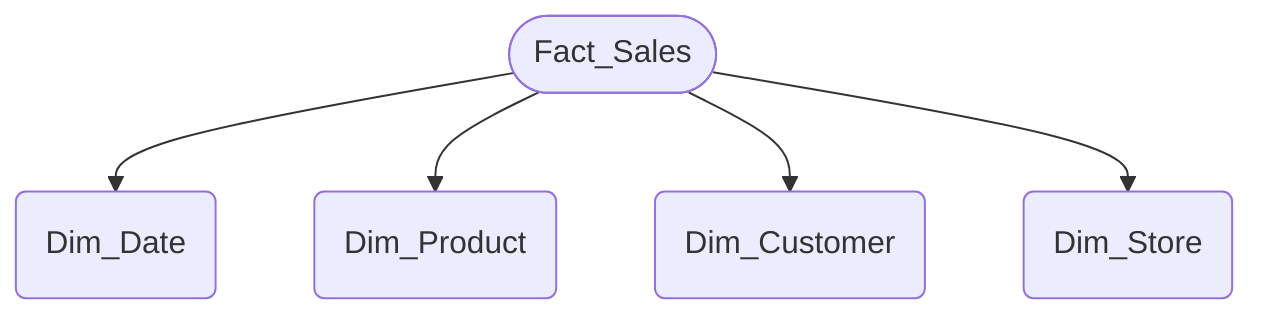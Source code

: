 graph TD
  F([Fact_Sales])
  D1(Dim_Date)
  D2(Dim_Product)
  D3(Dim_Customer)
  D4(Dim_Store)
  
  F --> D1
  F --> D2
  F --> D3
  F --> D4